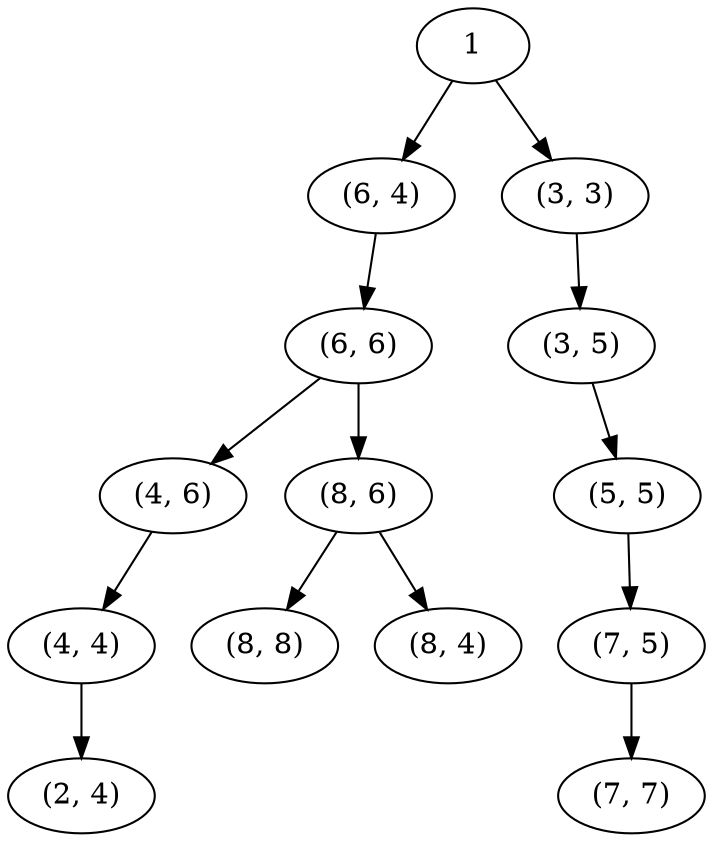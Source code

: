 strict digraph G {
1 [niveau=0];
"(4, 6)" [niveau=3];
"(6, 6)" [niveau=2];
"(4, 4)" [niveau=4];
"(5, 5)" [niveau=3];
"(3, 5)" [niveau=2];
"(8, 8)" [niveau=4];
"(7, 5)" [niveau=4];
"(7, 7)" [niveau=5];
"(8, 6)" [niveau=3];
"(6, 4)" [niveau=1];
"(8, 4)" [niveau=4];
"(2, 4)" [niveau=5];
"(3, 3)" [niveau=1];
1 -> "(6, 4)";
1 -> "(3, 3)";
"(4, 6)" -> "(4, 4)";
"(6, 6)" -> "(8, 6)";
"(6, 6)" -> "(4, 6)";
"(4, 4)" -> "(2, 4)";
"(5, 5)" -> "(7, 5)";
"(3, 5)" -> "(5, 5)";
"(7, 5)" -> "(7, 7)";
"(8, 6)" -> "(8, 8)";
"(8, 6)" -> "(8, 4)";
"(6, 4)" -> "(6, 6)";
"(3, 3)" -> "(3, 5)";
}
